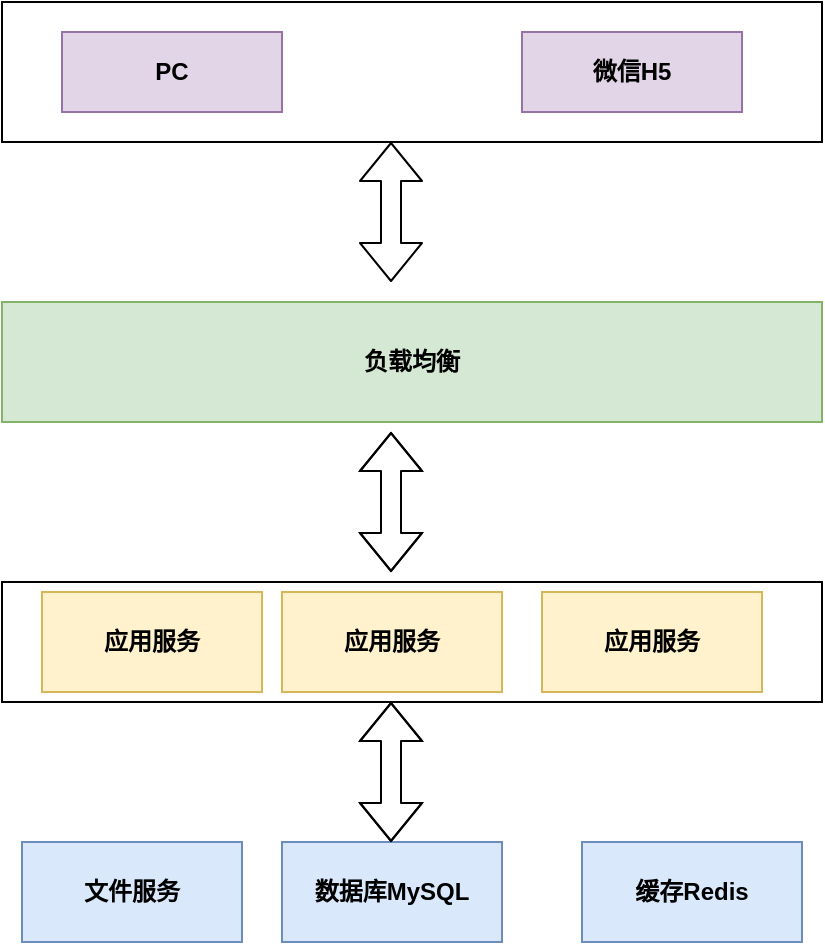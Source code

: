 <mxfile version="13.6.9" type="github">
  <diagram id="uJ8D0gmkJeOeB5p1xrTE" name="Page-1">
    <mxGraphModel dx="1368" dy="804" grid="1" gridSize="10" guides="1" tooltips="1" connect="1" arrows="1" fold="1" page="1" pageScale="1" pageWidth="827" pageHeight="1169" math="0" shadow="0">
      <root>
        <mxCell id="0" />
        <mxCell id="1" parent="0" />
        <mxCell id="Jqh-vIG7m_2e_cyOtOjA-1" value="" style="rounded=0;whiteSpace=wrap;html=1;fontStyle=1" vertex="1" parent="1">
          <mxGeometry x="190" y="130" width="410" height="70" as="geometry" />
        </mxCell>
        <mxCell id="Jqh-vIG7m_2e_cyOtOjA-2" value="PC" style="rounded=0;whiteSpace=wrap;html=1;fontStyle=1;fillColor=#e1d5e7;strokeColor=#9673a6;" vertex="1" parent="1">
          <mxGeometry x="220" y="145" width="110" height="40" as="geometry" />
        </mxCell>
        <mxCell id="Jqh-vIG7m_2e_cyOtOjA-3" value="微信H5" style="rounded=0;whiteSpace=wrap;html=1;fontStyle=1;fillColor=#e1d5e7;strokeColor=#9673a6;" vertex="1" parent="1">
          <mxGeometry x="450" y="145" width="110" height="40" as="geometry" />
        </mxCell>
        <mxCell id="Jqh-vIG7m_2e_cyOtOjA-5" value="负载均衡" style="rounded=0;whiteSpace=wrap;html=1;fontStyle=1;fillColor=#d5e8d4;strokeColor=#82b366;" vertex="1" parent="1">
          <mxGeometry x="190" y="280" width="410" height="60" as="geometry" />
        </mxCell>
        <mxCell id="Jqh-vIG7m_2e_cyOtOjA-8" value="" style="rounded=0;whiteSpace=wrap;html=1;fontStyle=1" vertex="1" parent="1">
          <mxGeometry x="190" y="420" width="410" height="60" as="geometry" />
        </mxCell>
        <mxCell id="Jqh-vIG7m_2e_cyOtOjA-38" value="应用服务" style="rounded=0;whiteSpace=wrap;html=1;fontStyle=1;fillColor=#fff2cc;strokeColor=#d6b656;" vertex="1" parent="1">
          <mxGeometry x="210" y="425" width="110" height="50" as="geometry" />
        </mxCell>
        <mxCell id="Jqh-vIG7m_2e_cyOtOjA-40" value="&lt;span&gt;应用服务&lt;/span&gt;" style="rounded=0;whiteSpace=wrap;html=1;fontStyle=1;fillColor=#fff2cc;strokeColor=#d6b656;" vertex="1" parent="1">
          <mxGeometry x="330" y="425" width="110" height="50" as="geometry" />
        </mxCell>
        <mxCell id="Jqh-vIG7m_2e_cyOtOjA-41" value="&lt;span&gt;应用服务&lt;/span&gt;" style="rounded=0;whiteSpace=wrap;html=1;fontStyle=1;fillColor=#fff2cc;strokeColor=#d6b656;" vertex="1" parent="1">
          <mxGeometry x="460" y="425" width="110" height="50" as="geometry" />
        </mxCell>
        <mxCell id="Jqh-vIG7m_2e_cyOtOjA-42" value="数据库MySQL" style="rounded=0;whiteSpace=wrap;html=1;fontStyle=1;fillColor=#dae8fc;strokeColor=#6c8ebf;" vertex="1" parent="1">
          <mxGeometry x="330" y="550" width="110" height="50" as="geometry" />
        </mxCell>
        <mxCell id="Jqh-vIG7m_2e_cyOtOjA-43" value="缓存Redis" style="rounded=0;whiteSpace=wrap;html=1;fontStyle=1;fillColor=#dae8fc;strokeColor=#6c8ebf;" vertex="1" parent="1">
          <mxGeometry x="480" y="550" width="110" height="50" as="geometry" />
        </mxCell>
        <mxCell id="Jqh-vIG7m_2e_cyOtOjA-44" value="文件服务" style="rounded=0;whiteSpace=wrap;html=1;fontStyle=1;fillColor=#dae8fc;strokeColor=#6c8ebf;" vertex="1" parent="1">
          <mxGeometry x="200" y="550" width="110" height="50" as="geometry" />
        </mxCell>
        <mxCell id="Jqh-vIG7m_2e_cyOtOjA-53" value="" style="shape=flexArrow;endArrow=classic;startArrow=classic;html=1;" edge="1" parent="1">
          <mxGeometry width="50" height="50" relative="1" as="geometry">
            <mxPoint x="384.5" y="270" as="sourcePoint" />
            <mxPoint x="384.5" y="200" as="targetPoint" />
          </mxGeometry>
        </mxCell>
        <mxCell id="Jqh-vIG7m_2e_cyOtOjA-55" value="" style="shape=flexArrow;endArrow=classic;startArrow=classic;html=1;" edge="1" parent="1">
          <mxGeometry width="50" height="50" relative="1" as="geometry">
            <mxPoint x="384.5" y="415" as="sourcePoint" />
            <mxPoint x="384.5" y="345" as="targetPoint" />
            <Array as="points">
              <mxPoint x="384.5" y="375" />
            </Array>
          </mxGeometry>
        </mxCell>
        <mxCell id="Jqh-vIG7m_2e_cyOtOjA-58" value="" style="shape=flexArrow;endArrow=classic;startArrow=classic;html=1;" edge="1" parent="1">
          <mxGeometry width="50" height="50" relative="1" as="geometry">
            <mxPoint x="384.5" y="550" as="sourcePoint" />
            <mxPoint x="384.5" y="480" as="targetPoint" />
            <Array as="points">
              <mxPoint x="384.5" y="510" />
            </Array>
          </mxGeometry>
        </mxCell>
      </root>
    </mxGraphModel>
  </diagram>
</mxfile>

